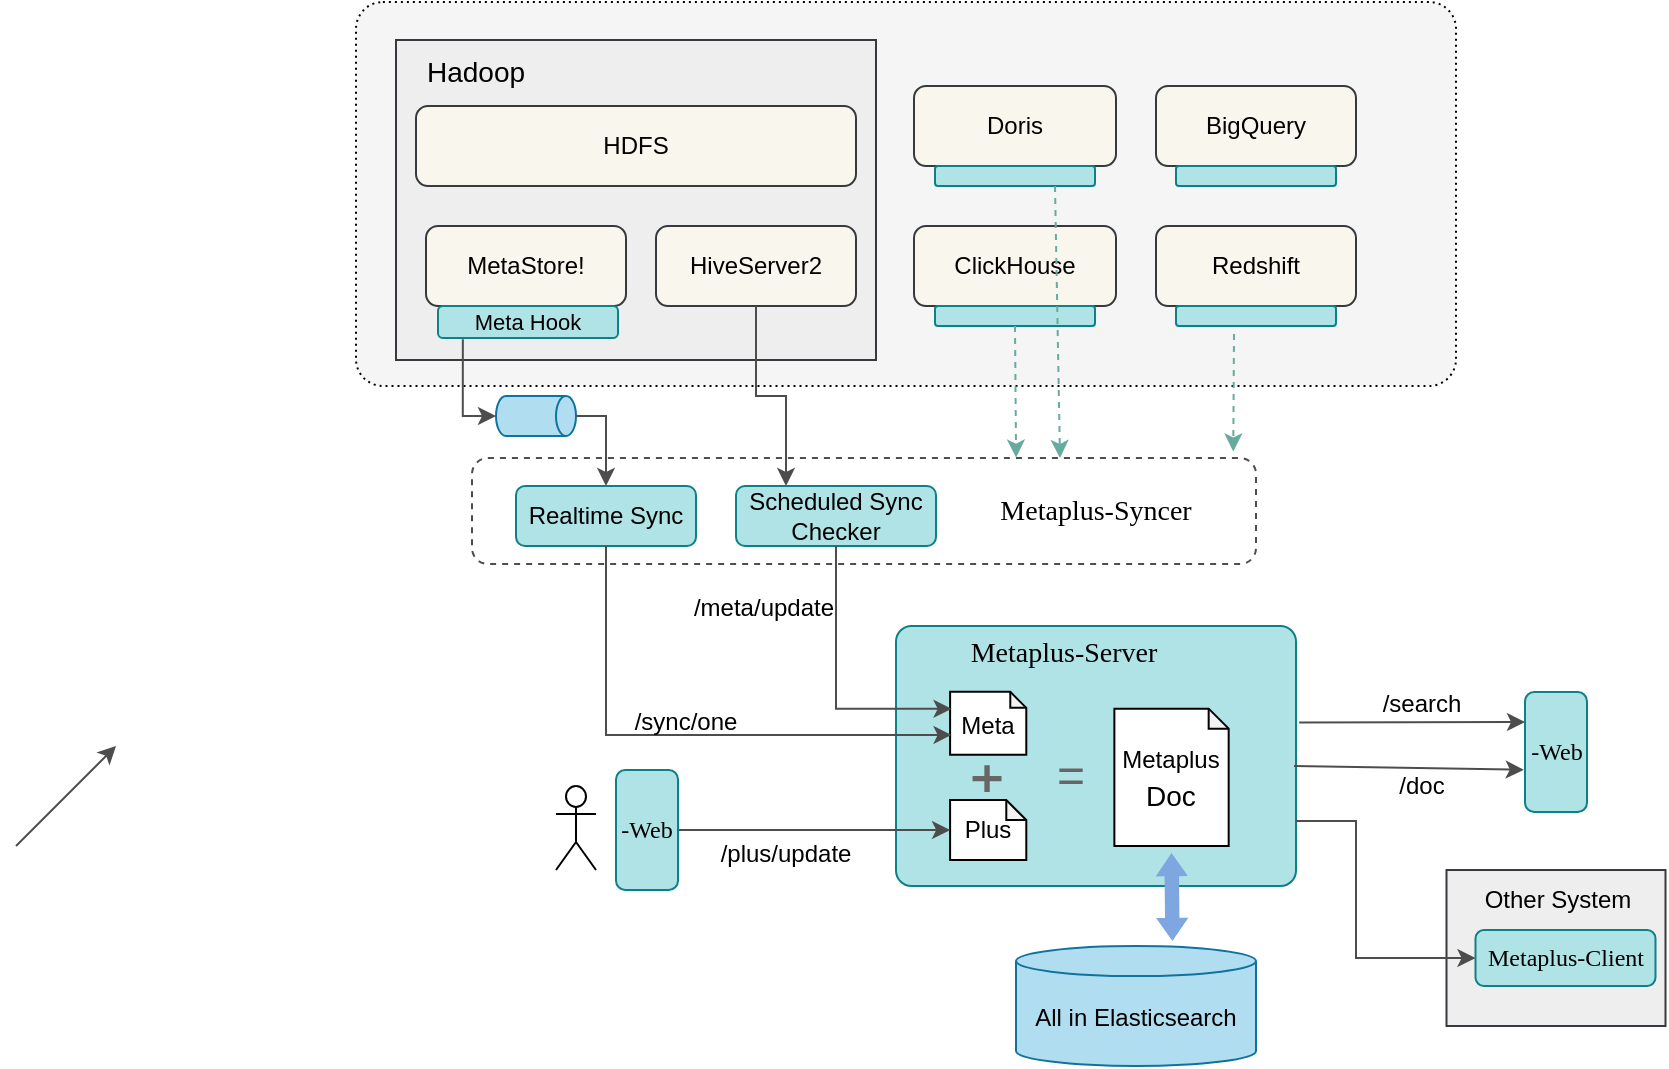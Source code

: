<mxfile version="26.0.13">
  <diagram id="E0sbPKpr6EtNSLVrte5P" name="第 1 页">
    <mxGraphModel dx="1907" dy="609" grid="1" gridSize="10" guides="1" tooltips="1" connect="1" arrows="1" fold="1" page="1" pageScale="1" pageWidth="827" pageHeight="1169" math="0" shadow="0">
      <root>
        <mxCell id="0" />
        <mxCell id="1" parent="0" />
        <mxCell id="nCjDm3AomcOI2oHdxiP1-64" value="" style="rounded=0;whiteSpace=wrap;html=1;fillColor=#eeeeee;strokeColor=#36393d;" vertex="1" parent="1">
          <mxGeometry x="575.25" y="482.01" width="109.5" height="77.99" as="geometry" />
        </mxCell>
        <mxCell id="nCjDm3AomcOI2oHdxiP1-50" value="" style="rounded=1;whiteSpace=wrap;html=1;fillColor=none;dashed=1;strokeWidth=1;strokeColor=#4D4D4D;" vertex="1" parent="1">
          <mxGeometry x="88" y="276" width="392" height="53" as="geometry" />
        </mxCell>
        <mxCell id="nCjDm3AomcOI2oHdxiP1-12" value="" style="rounded=1;whiteSpace=wrap;html=1;arcSize=7;strokeWidth=1;fillColor=#F5F5F5;dashed=1;dashPattern=1 2;" vertex="1" parent="1">
          <mxGeometry x="30" y="48" width="550" height="192" as="geometry" />
        </mxCell>
        <mxCell id="nCjDm3AomcOI2oHdxiP1-4" value="" style="rounded=0;whiteSpace=wrap;html=1;fillColor=#eeeeee;strokeColor=#36393d;" vertex="1" parent="1">
          <mxGeometry x="50" y="67" width="240" height="160" as="geometry" />
        </mxCell>
        <mxCell id="nCjDm3AomcOI2oHdxiP1-1" value="HiveServer2" style="rounded=1;whiteSpace=wrap;html=1;fillColor=#f9f7ed;strokeColor=#36393d;" vertex="1" parent="1">
          <mxGeometry x="180" y="160" width="100" height="40" as="geometry" />
        </mxCell>
        <mxCell id="nCjDm3AomcOI2oHdxiP1-2" value="MetaStore!" style="rounded=1;whiteSpace=wrap;html=1;fillColor=#f9f7ed;strokeColor=#36393d;" vertex="1" parent="1">
          <mxGeometry x="65" y="160" width="100" height="40" as="geometry" />
        </mxCell>
        <mxCell id="nCjDm3AomcOI2oHdxiP1-6" value="HDFS" style="rounded=1;whiteSpace=wrap;html=1;fillColor=#f9f7ed;strokeColor=#36393d;" vertex="1" parent="1">
          <mxGeometry x="60" y="100" width="220" height="40" as="geometry" />
        </mxCell>
        <mxCell id="nCjDm3AomcOI2oHdxiP1-7" value="Hadoop" style="text;html=1;align=center;verticalAlign=middle;whiteSpace=wrap;rounded=0;fontSize=14;" vertex="1" parent="1">
          <mxGeometry x="60" y="68" width="60" height="30" as="geometry" />
        </mxCell>
        <mxCell id="nCjDm3AomcOI2oHdxiP1-8" value="ClickHouse" style="rounded=1;whiteSpace=wrap;html=1;fillColor=#f9f7ed;strokeColor=#36393d;" vertex="1" parent="1">
          <mxGeometry x="309" y="160" width="101" height="40" as="geometry" />
        </mxCell>
        <mxCell id="nCjDm3AomcOI2oHdxiP1-9" value="Doris" style="rounded=1;whiteSpace=wrap;html=1;fillColor=#f9f7ed;strokeColor=#36393d;" vertex="1" parent="1">
          <mxGeometry x="309" y="90" width="101" height="40" as="geometry" />
        </mxCell>
        <mxCell id="nCjDm3AomcOI2oHdxiP1-10" value="Redshift" style="rounded=1;whiteSpace=wrap;html=1;fillColor=#f9f7ed;strokeColor=#36393d;" vertex="1" parent="1">
          <mxGeometry x="430" y="160" width="100" height="40" as="geometry" />
        </mxCell>
        <mxCell id="nCjDm3AomcOI2oHdxiP1-13" value="BigQuery" style="rounded=1;whiteSpace=wrap;html=1;fillColor=#f9f7ed;strokeColor=#36393d;" vertex="1" parent="1">
          <mxGeometry x="430" y="90" width="100" height="40" as="geometry" />
        </mxCell>
        <mxCell id="nCjDm3AomcOI2oHdxiP1-15" value="Scheduled Sync Checker" style="rounded=1;whiteSpace=wrap;html=1;fillColor=#b0e3e6;strokeColor=#0e8088;" vertex="1" parent="1">
          <mxGeometry x="220" y="290" width="100" height="30" as="geometry" />
        </mxCell>
        <mxCell id="nCjDm3AomcOI2oHdxiP1-16" value="Realtime&amp;nbsp;&lt;span style=&quot;background-color: transparent; color: light-dark(rgb(0, 0, 0), rgb(255, 255, 255));&quot;&gt;Sync&lt;/span&gt;" style="rounded=1;whiteSpace=wrap;html=1;fillColor=#b0e3e6;strokeColor=#0e8088;" vertex="1" parent="1">
          <mxGeometry x="110" y="290" width="90" height="30" as="geometry" />
        </mxCell>
        <mxCell id="nCjDm3AomcOI2oHdxiP1-17" value="&lt;font style=&quot;font-size: 11px;&quot;&gt;Meta Hook&lt;/font&gt;" style="rounded=1;whiteSpace=wrap;html=1;arcSize=15;fillColor=#b0e3e6;strokeColor=#0e8088;" vertex="1" parent="1">
          <mxGeometry x="71" y="200" width="90" height="16" as="geometry" />
        </mxCell>
        <mxCell id="nCjDm3AomcOI2oHdxiP1-18" value="" style="shape=cylinder3;whiteSpace=wrap;html=1;boundedLbl=1;backgroundOutline=1;size=5;rotation=90;horizontal=0;fillColor=#b1ddf0;strokeColor=#10739e;" vertex="1" parent="1">
          <mxGeometry x="110" y="235" width="20" height="40" as="geometry" />
        </mxCell>
        <mxCell id="nCjDm3AomcOI2oHdxiP1-23" value="" style="group" vertex="1" connectable="0" parent="1">
          <mxGeometry x="300" y="360" width="200" height="130" as="geometry" />
        </mxCell>
        <mxCell id="nCjDm3AomcOI2oHdxiP1-22" value="" style="rounded=1;whiteSpace=wrap;html=1;arcSize=6;fillColor=#b0e3e6;strokeColor=#0e8088;" vertex="1" parent="nCjDm3AomcOI2oHdxiP1-23">
          <mxGeometry width="200" height="130.0" as="geometry" />
        </mxCell>
        <mxCell id="nCjDm3AomcOI2oHdxiP1-21" value="Metaplus-Server" style="text;html=1;align=center;verticalAlign=middle;whiteSpace=wrap;rounded=0;fontSize=14;fontFamily=Times New Roman;" vertex="1" parent="nCjDm3AomcOI2oHdxiP1-23">
          <mxGeometry x="29" y="-1" width="110" height="30" as="geometry" />
        </mxCell>
        <mxCell id="nCjDm3AomcOI2oHdxiP1-38" value="" style="shape=cross;whiteSpace=wrap;html=1;strokeColor=none;fillColor=#666666;" vertex="1" parent="nCjDm3AomcOI2oHdxiP1-23">
          <mxGeometry x="38.286" y="69.66" width="14.476" height="13.34" as="geometry" />
        </mxCell>
        <mxCell id="nCjDm3AomcOI2oHdxiP1-43" value="&lt;div style=&quot;line-height: 150%;&quot;&gt;&lt;span style=&quot;background-color: transparent; color: light-dark(rgb(0, 0, 0), rgb(255, 255, 255));&quot;&gt;Metaplus&lt;/span&gt;&lt;/div&gt;&lt;div style=&quot;line-height: 150%;&quot;&gt;&lt;span style=&quot;background-color: transparent; color: light-dark(rgb(0, 0, 0), rgb(255, 255, 255));&quot;&gt;&lt;font style=&quot;font-size: 14px;&quot;&gt;Doc&lt;/font&gt;&lt;/span&gt;&lt;/div&gt;" style="shape=note;whiteSpace=wrap;html=1;backgroundOutline=1;darkOpacity=0.05;size=10;" vertex="1" parent="nCjDm3AomcOI2oHdxiP1-23">
          <mxGeometry x="109.19" y="41.33" width="57.143" height="68.67" as="geometry" />
        </mxCell>
        <mxCell id="nCjDm3AomcOI2oHdxiP1-44" value="=" style="text;html=1;align=center;verticalAlign=middle;whiteSpace=wrap;rounded=0;fontSize=24;fontColor=#666666;" vertex="1" parent="nCjDm3AomcOI2oHdxiP1-23">
          <mxGeometry x="75.14" y="63.4" width="24.86" height="22.61" as="geometry" />
        </mxCell>
        <mxCell id="nCjDm3AomcOI2oHdxiP1-36" value="&lt;div&gt;&lt;span style=&quot;background-color: transparent; color: light-dark(rgb(0, 0, 0), rgb(255, 255, 255)); line-height: 150%;&quot;&gt;Meta&lt;/span&gt;&lt;/div&gt;" style="shape=note;whiteSpace=wrap;html=1;backgroundOutline=1;darkOpacity=0.05;size=8;" vertex="1" parent="nCjDm3AomcOI2oHdxiP1-23">
          <mxGeometry x="27.048" y="32.93" width="38.095" height="31.47" as="geometry" />
        </mxCell>
        <mxCell id="nCjDm3AomcOI2oHdxiP1-37" value="&lt;div&gt;&lt;span style=&quot;background-color: transparent; color: light-dark(rgb(0, 0, 0), rgb(255, 255, 255));&quot;&gt;Plus&lt;/span&gt;&lt;/div&gt;" style="shape=note;whiteSpace=wrap;html=1;backgroundOutline=1;darkOpacity=0.05;size=10;" vertex="1" parent="nCjDm3AomcOI2oHdxiP1-23">
          <mxGeometry x="27.048" y="87.01" width="38.095" height="30" as="geometry" />
        </mxCell>
        <mxCell id="nCjDm3AomcOI2oHdxiP1-24" value="" style="endArrow=classic;html=1;rounded=0;strokeColor=#4D4D4D;" edge="1" parent="1">
          <mxGeometry width="50" height="50" relative="1" as="geometry">
            <mxPoint x="-140" y="470" as="sourcePoint" />
            <mxPoint x="-90" y="420" as="targetPoint" />
          </mxGeometry>
        </mxCell>
        <mxCell id="nCjDm3AomcOI2oHdxiP1-25" value="" style="endArrow=classic;html=1;rounded=0;exitX=0.5;exitY=1;exitDx=0;exitDy=0;entryX=0.019;entryY=0.685;entryDx=0;entryDy=0;strokeColor=#4D4D4D;entryPerimeter=0;edgeStyle=orthogonalEdgeStyle;" edge="1" parent="1" source="nCjDm3AomcOI2oHdxiP1-16" target="nCjDm3AomcOI2oHdxiP1-36">
          <mxGeometry width="50" height="50" relative="1" as="geometry">
            <mxPoint x="-130" y="480" as="sourcePoint" />
            <mxPoint x="-80" y="430" as="targetPoint" />
          </mxGeometry>
        </mxCell>
        <mxCell id="nCjDm3AomcOI2oHdxiP1-26" value="" style="endArrow=classic;html=1;rounded=0;exitX=0.5;exitY=1;exitDx=0;exitDy=0;entryX=0.019;entryY=0.27;entryDx=0;entryDy=0;entryPerimeter=0;startArrow=none;startFill=0;strokeColor=#4D4D4D;edgeStyle=orthogonalEdgeStyle;" edge="1" parent="1" source="nCjDm3AomcOI2oHdxiP1-15" target="nCjDm3AomcOI2oHdxiP1-36">
          <mxGeometry width="50" height="50" relative="1" as="geometry">
            <mxPoint x="-130" y="480" as="sourcePoint" />
            <mxPoint x="-80" y="430" as="targetPoint" />
          </mxGeometry>
        </mxCell>
        <mxCell id="nCjDm3AomcOI2oHdxiP1-27" value="" style="endArrow=classic;html=1;rounded=0;exitX=0.5;exitY=1;exitDx=0;exitDy=0;entryX=0.25;entryY=0;entryDx=0;entryDy=0;strokeColor=#4D4D4D;edgeStyle=orthogonalEdgeStyle;" edge="1" parent="1" source="nCjDm3AomcOI2oHdxiP1-1" target="nCjDm3AomcOI2oHdxiP1-15">
          <mxGeometry width="50" height="50" relative="1" as="geometry">
            <mxPoint x="-130" y="480" as="sourcePoint" />
            <mxPoint x="-80" y="430" as="targetPoint" />
          </mxGeometry>
        </mxCell>
        <mxCell id="nCjDm3AomcOI2oHdxiP1-28" value="" style="endArrow=classic;html=1;rounded=0;strokeColor=#4D4D4D;exitX=1;exitY=0.5;exitDx=0;exitDy=0;entryX=0;entryY=0.5;entryDx=0;entryDy=0;entryPerimeter=0;edgeStyle=orthogonalEdgeStyle;" edge="1" parent="1" source="nCjDm3AomcOI2oHdxiP1-29" target="nCjDm3AomcOI2oHdxiP1-37">
          <mxGeometry width="50" height="50" relative="1" as="geometry">
            <mxPoint x="160" y="470" as="sourcePoint" />
            <mxPoint x="-80" y="430" as="targetPoint" />
          </mxGeometry>
        </mxCell>
        <mxCell id="nCjDm3AomcOI2oHdxiP1-29" value="-Web" style="rounded=1;whiteSpace=wrap;html=1;fillColor=#b0e3e6;strokeColor=#0e8088;fontFamily=Times New Roman;" vertex="1" parent="1">
          <mxGeometry x="160" y="432.01" width="31" height="60" as="geometry" />
        </mxCell>
        <mxCell id="nCjDm3AomcOI2oHdxiP1-30" value="" style="shape=umlActor;verticalLabelPosition=bottom;verticalAlign=top;html=1;outlineConnect=0;" vertex="1" parent="1">
          <mxGeometry x="130" y="440" width="20" height="42.01" as="geometry" />
        </mxCell>
        <mxCell id="nCjDm3AomcOI2oHdxiP1-31" value="" style="endArrow=classic;html=1;rounded=0;strokeColor=#4D4D4D;exitX=0.138;exitY=1.041;exitDx=0;exitDy=0;entryX=0.5;entryY=1;entryDx=0;entryDy=0;entryPerimeter=0;edgeStyle=orthogonalEdgeStyle;exitPerimeter=0;" edge="1" parent="1" source="nCjDm3AomcOI2oHdxiP1-17" target="nCjDm3AomcOI2oHdxiP1-18">
          <mxGeometry width="50" height="50" relative="1" as="geometry">
            <mxPoint x="-130" y="480" as="sourcePoint" />
            <mxPoint x="-80" y="430" as="targetPoint" />
          </mxGeometry>
        </mxCell>
        <mxCell id="nCjDm3AomcOI2oHdxiP1-32" value="" style="endArrow=classic;html=1;rounded=0;strokeColor=#4D4D4D;exitX=0.5;exitY=0;exitDx=0;exitDy=0;exitPerimeter=0;entryX=0.5;entryY=0;entryDx=0;entryDy=0;edgeStyle=orthogonalEdgeStyle;" edge="1" parent="1" source="nCjDm3AomcOI2oHdxiP1-18" target="nCjDm3AomcOI2oHdxiP1-16">
          <mxGeometry width="50" height="50" relative="1" as="geometry">
            <mxPoint x="-130" y="480" as="sourcePoint" />
            <mxPoint x="-80" y="430" as="targetPoint" />
          </mxGeometry>
        </mxCell>
        <mxCell id="nCjDm3AomcOI2oHdxiP1-33" value="/sync/one" style="text;html=1;align=center;verticalAlign=middle;whiteSpace=wrap;rounded=0;rotation=0;" vertex="1" parent="1">
          <mxGeometry x="165" y="400" width="60" height="15" as="geometry" />
        </mxCell>
        <mxCell id="nCjDm3AomcOI2oHdxiP1-34" value="/meta/update" style="text;html=1;align=center;verticalAlign=middle;whiteSpace=wrap;rounded=0;rotation=0;" vertex="1" parent="1">
          <mxGeometry x="204" y="343" width="60" height="15" as="geometry" />
        </mxCell>
        <mxCell id="nCjDm3AomcOI2oHdxiP1-35" value="/plus/update" style="text;html=1;align=center;verticalAlign=middle;whiteSpace=wrap;rounded=0;rotation=0;" vertex="1" parent="1">
          <mxGeometry x="215" y="460.01" width="60" height="27" as="geometry" />
        </mxCell>
        <mxCell id="nCjDm3AomcOI2oHdxiP1-45" value="" style="rounded=1;whiteSpace=wrap;html=1;arcSize=15;fillColor=#b0e3e6;strokeColor=#0e8088;" vertex="1" parent="1">
          <mxGeometry x="319.5" y="200" width="80" height="10" as="geometry" />
        </mxCell>
        <mxCell id="nCjDm3AomcOI2oHdxiP1-46" value="" style="rounded=1;whiteSpace=wrap;html=1;arcSize=15;fillColor=#b0e3e6;strokeColor=#0e8088;" vertex="1" parent="1">
          <mxGeometry x="319.5" y="130" width="80" height="10" as="geometry" />
        </mxCell>
        <mxCell id="nCjDm3AomcOI2oHdxiP1-47" value="" style="rounded=1;whiteSpace=wrap;html=1;arcSize=15;fillColor=#b0e3e6;strokeColor=#0e8088;" vertex="1" parent="1">
          <mxGeometry x="440" y="130" width="80" height="10" as="geometry" />
        </mxCell>
        <mxCell id="nCjDm3AomcOI2oHdxiP1-48" value="" style="rounded=1;whiteSpace=wrap;html=1;arcSize=15;fillColor=#b0e3e6;strokeColor=#0e8088;" vertex="1" parent="1">
          <mxGeometry x="440" y="200" width="80" height="10" as="geometry" />
        </mxCell>
        <mxCell id="nCjDm3AomcOI2oHdxiP1-49" value="All in Elasticsearch" style="shape=cylinder3;whiteSpace=wrap;html=1;boundedLbl=1;backgroundOutline=1;size=7.522;fillColor=#b1ddf0;strokeColor=#10739e;" vertex="1" parent="1">
          <mxGeometry x="360" y="520" width="120" height="60" as="geometry" />
        </mxCell>
        <mxCell id="nCjDm3AomcOI2oHdxiP1-51" value="Metaplus-Syncer" style="text;html=1;align=center;verticalAlign=middle;whiteSpace=wrap;rounded=0;fontSize=14;fontFamily=Times New Roman;" vertex="1" parent="1">
          <mxGeometry x="345" y="287.5" width="110" height="30" as="geometry" />
        </mxCell>
        <mxCell id="nCjDm3AomcOI2oHdxiP1-52" value="" style="endArrow=classic;html=1;rounded=0;strokeColor=#67AB9F;exitX=0.5;exitY=1;exitDx=0;exitDy=0;entryX=0.694;entryY=-0.004;entryDx=0;entryDy=0;entryPerimeter=0;dashed=1;" edge="1" parent="1" source="nCjDm3AomcOI2oHdxiP1-45" target="nCjDm3AomcOI2oHdxiP1-50">
          <mxGeometry width="50" height="50" relative="1" as="geometry">
            <mxPoint x="-130" y="480" as="sourcePoint" />
            <mxPoint x="-80" y="430" as="targetPoint" />
          </mxGeometry>
        </mxCell>
        <mxCell id="nCjDm3AomcOI2oHdxiP1-53" value="" style="endArrow=classic;html=1;rounded=0;strokeColor=#67AB9F;entryX=0.971;entryY=-0.062;entryDx=0;entryDy=0;entryPerimeter=0;dashed=1;" edge="1" parent="1" target="nCjDm3AomcOI2oHdxiP1-50">
          <mxGeometry width="50" height="50" relative="1" as="geometry">
            <mxPoint x="469" y="214" as="sourcePoint" />
            <mxPoint x="370" y="286" as="targetPoint" />
          </mxGeometry>
        </mxCell>
        <mxCell id="nCjDm3AomcOI2oHdxiP1-54" value="" style="endArrow=classic;html=1;rounded=0;strokeColor=#67AB9F;exitX=0.75;exitY=1;exitDx=0;exitDy=0;dashed=1;entryX=0.75;entryY=0;entryDx=0;entryDy=0;" edge="1" parent="1" source="nCjDm3AomcOI2oHdxiP1-46" target="nCjDm3AomcOI2oHdxiP1-50">
          <mxGeometry width="50" height="50" relative="1" as="geometry">
            <mxPoint x="370" y="220" as="sourcePoint" />
            <mxPoint x="380" y="270" as="targetPoint" />
          </mxGeometry>
        </mxCell>
        <mxCell id="nCjDm3AomcOI2oHdxiP1-56" value="" style="endArrow=block;html=1;rounded=0;strokeColor=none;exitX=0.5;exitY=1;exitDx=0;exitDy=0;exitPerimeter=0;entryX=0.652;entryY=-0.049;entryDx=0;entryDy=0;entryPerimeter=0;fontColor=#67AB9F;strokeWidth=3;endFill=1;shape=flexArrow;fillColor=#7EA6E0;gradientColor=none;fillStyle=auto;width=5.217;endSize=2.87;endWidth=5.898;startArrow=block;startWidth=5.898;startSize=2.87;" edge="1" parent="1">
          <mxGeometry width="50" height="50" relative="1" as="geometry">
            <mxPoint x="437.762" y="472.0" as="sourcePoint" />
            <mxPoint x="438.24" y="519.06" as="targetPoint" />
          </mxGeometry>
        </mxCell>
        <mxCell id="nCjDm3AomcOI2oHdxiP1-57" value="-Web" style="rounded=1;whiteSpace=wrap;html=1;fillColor=#b0e3e6;strokeColor=#0e8088;fontFamily=Times New Roman;" vertex="1" parent="1">
          <mxGeometry x="614.5" y="393.01" width="31" height="60" as="geometry" />
        </mxCell>
        <mxCell id="nCjDm3AomcOI2oHdxiP1-58" value="" style="endArrow=classic;html=1;rounded=0;strokeColor=#4D4D4D;exitX=1.008;exitY=0.379;exitDx=0;exitDy=0;exitPerimeter=0;entryX=0;entryY=0.25;entryDx=0;entryDy=0;" edge="1" parent="1" target="nCjDm3AomcOI2oHdxiP1-57">
          <mxGeometry width="50" height="50" relative="1" as="geometry">
            <mxPoint x="501.6" y="408.27" as="sourcePoint" />
            <mxPoint x="600" y="409.0" as="targetPoint" />
          </mxGeometry>
        </mxCell>
        <mxCell id="nCjDm3AomcOI2oHdxiP1-59" value="" style="endArrow=classic;html=1;rounded=0;strokeColor=#4D4D4D;exitX=0.995;exitY=0.546;exitDx=0;exitDy=0;exitPerimeter=0;entryX=-0.02;entryY=0.648;entryDx=0;entryDy=0;entryPerimeter=0;" edge="1" parent="1" target="nCjDm3AomcOI2oHdxiP1-57">
          <mxGeometry width="50" height="50" relative="1" as="geometry">
            <mxPoint x="499" y="429.98" as="sourcePoint" />
            <mxPoint x="610" y="431" as="targetPoint" />
          </mxGeometry>
        </mxCell>
        <mxCell id="nCjDm3AomcOI2oHdxiP1-60" value="/doc" style="text;html=1;align=center;verticalAlign=middle;whiteSpace=wrap;rounded=0;rotation=0;" vertex="1" parent="1">
          <mxGeometry x="533" y="426.01" width="60" height="27" as="geometry" />
        </mxCell>
        <mxCell id="nCjDm3AomcOI2oHdxiP1-61" value="/search" style="text;html=1;align=center;verticalAlign=middle;whiteSpace=wrap;rounded=0;rotation=0;" vertex="1" parent="1">
          <mxGeometry x="533" y="385" width="60" height="27" as="geometry" />
        </mxCell>
        <mxCell id="nCjDm3AomcOI2oHdxiP1-62" value="Metaplus-Client" style="rounded=1;whiteSpace=wrap;html=1;fillColor=#b0e3e6;strokeColor=#0e8088;fontFamily=Times New Roman;" vertex="1" parent="1">
          <mxGeometry x="589.75" y="512.01" width="90" height="27.99" as="geometry" />
        </mxCell>
        <mxCell id="nCjDm3AomcOI2oHdxiP1-63" value="" style="endArrow=classic;html=1;rounded=0;strokeColor=#4D4D4D;exitX=1;exitY=0.75;exitDx=0;exitDy=0;entryX=0;entryY=0.5;entryDx=0;entryDy=0;edgeStyle=orthogonalEdgeStyle;" edge="1" parent="1" source="nCjDm3AomcOI2oHdxiP1-22" target="nCjDm3AomcOI2oHdxiP1-62">
          <mxGeometry width="50" height="50" relative="1" as="geometry">
            <mxPoint x="-130" y="480" as="sourcePoint" />
            <mxPoint x="-80" y="430" as="targetPoint" />
            <Array as="points">
              <mxPoint x="530" y="458" />
              <mxPoint x="530" y="526" />
            </Array>
          </mxGeometry>
        </mxCell>
        <mxCell id="nCjDm3AomcOI2oHdxiP1-65" value="Other System" style="text;html=1;align=center;verticalAlign=middle;whiteSpace=wrap;rounded=0;" vertex="1" parent="1">
          <mxGeometry x="590.75" y="482.01" width="80" height="30" as="geometry" />
        </mxCell>
      </root>
    </mxGraphModel>
  </diagram>
</mxfile>
